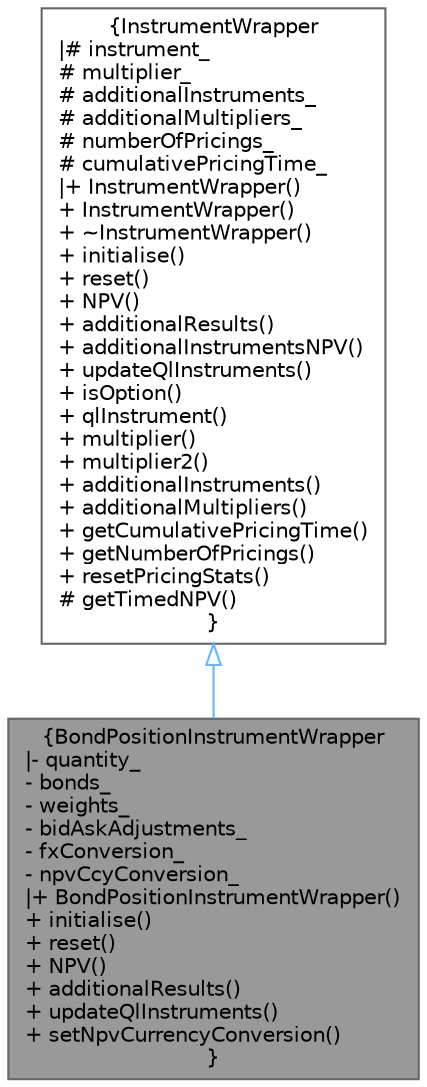 digraph "BondPositionInstrumentWrapper"
{
 // INTERACTIVE_SVG=YES
 // LATEX_PDF_SIZE
  bgcolor="transparent";
  edge [fontname=Helvetica,fontsize=10,labelfontname=Helvetica,labelfontsize=10];
  node [fontname=Helvetica,fontsize=10,shape=box,height=0.2,width=0.4];
  Node1 [label="{BondPositionInstrumentWrapper\n|- quantity_\l- bonds_\l- weights_\l- bidAskAdjustments_\l- fxConversion_\l- npvCcyConversion_\l|+ BondPositionInstrumentWrapper()\l+ initialise()\l+ reset()\l+ NPV()\l+ additionalResults()\l+ updateQlInstruments()\l+ setNpvCurrencyConversion()\l}",height=0.2,width=0.4,color="gray40", fillcolor="grey60", style="filled", fontcolor="black",tooltip="Equity Position instrument wrapper."];
  Node2 -> Node1 [dir="back",color="steelblue1",style="solid",arrowtail="onormal"];
  Node2 [label="{InstrumentWrapper\n|# instrument_\l# multiplier_\l# additionalInstruments_\l# additionalMultipliers_\l# numberOfPricings_\l# cumulativePricingTime_\l|+ InstrumentWrapper()\l+ InstrumentWrapper()\l+ ~InstrumentWrapper()\l+ initialise()\l+ reset()\l+ NPV()\l+ additionalResults()\l+ additionalInstrumentsNPV()\l+ updateQlInstruments()\l+ isOption()\l+ qlInstrument()\l+ multiplier()\l+ multiplier2()\l+ additionalInstruments()\l+ additionalMultipliers()\l+ getCumulativePricingTime()\l+ getNumberOfPricings()\l+ resetPricingStats()\l# getTimedNPV()\l}",height=0.2,width=0.4,color="gray40", fillcolor="white", style="filled",URL="$classore_1_1data_1_1_instrument_wrapper.html",tooltip="Instrument Wrapper."];
}
